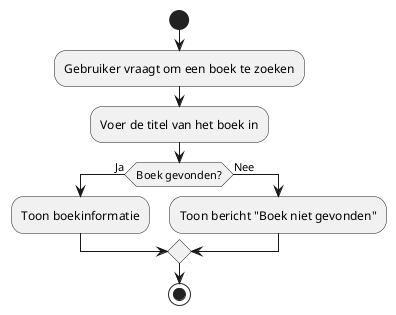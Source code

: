 @startuml
start
:Gebruiker vraagt om een boek te zoeken;
:Voer de titel van het boek in;
if (Boek gevonden?) then (Ja)
  :Toon boekinformatie;
else (Nee)
  :Toon bericht "Boek niet gevonden";
endif
stop
@enduml

@startuml
Start
:User asks to find a book;
:Enter the title of the book;
if (Book found?) then (Yes)
   :Show book information;
else (No)
   :Show message "Book not found";
endif
Stop
@enduml
